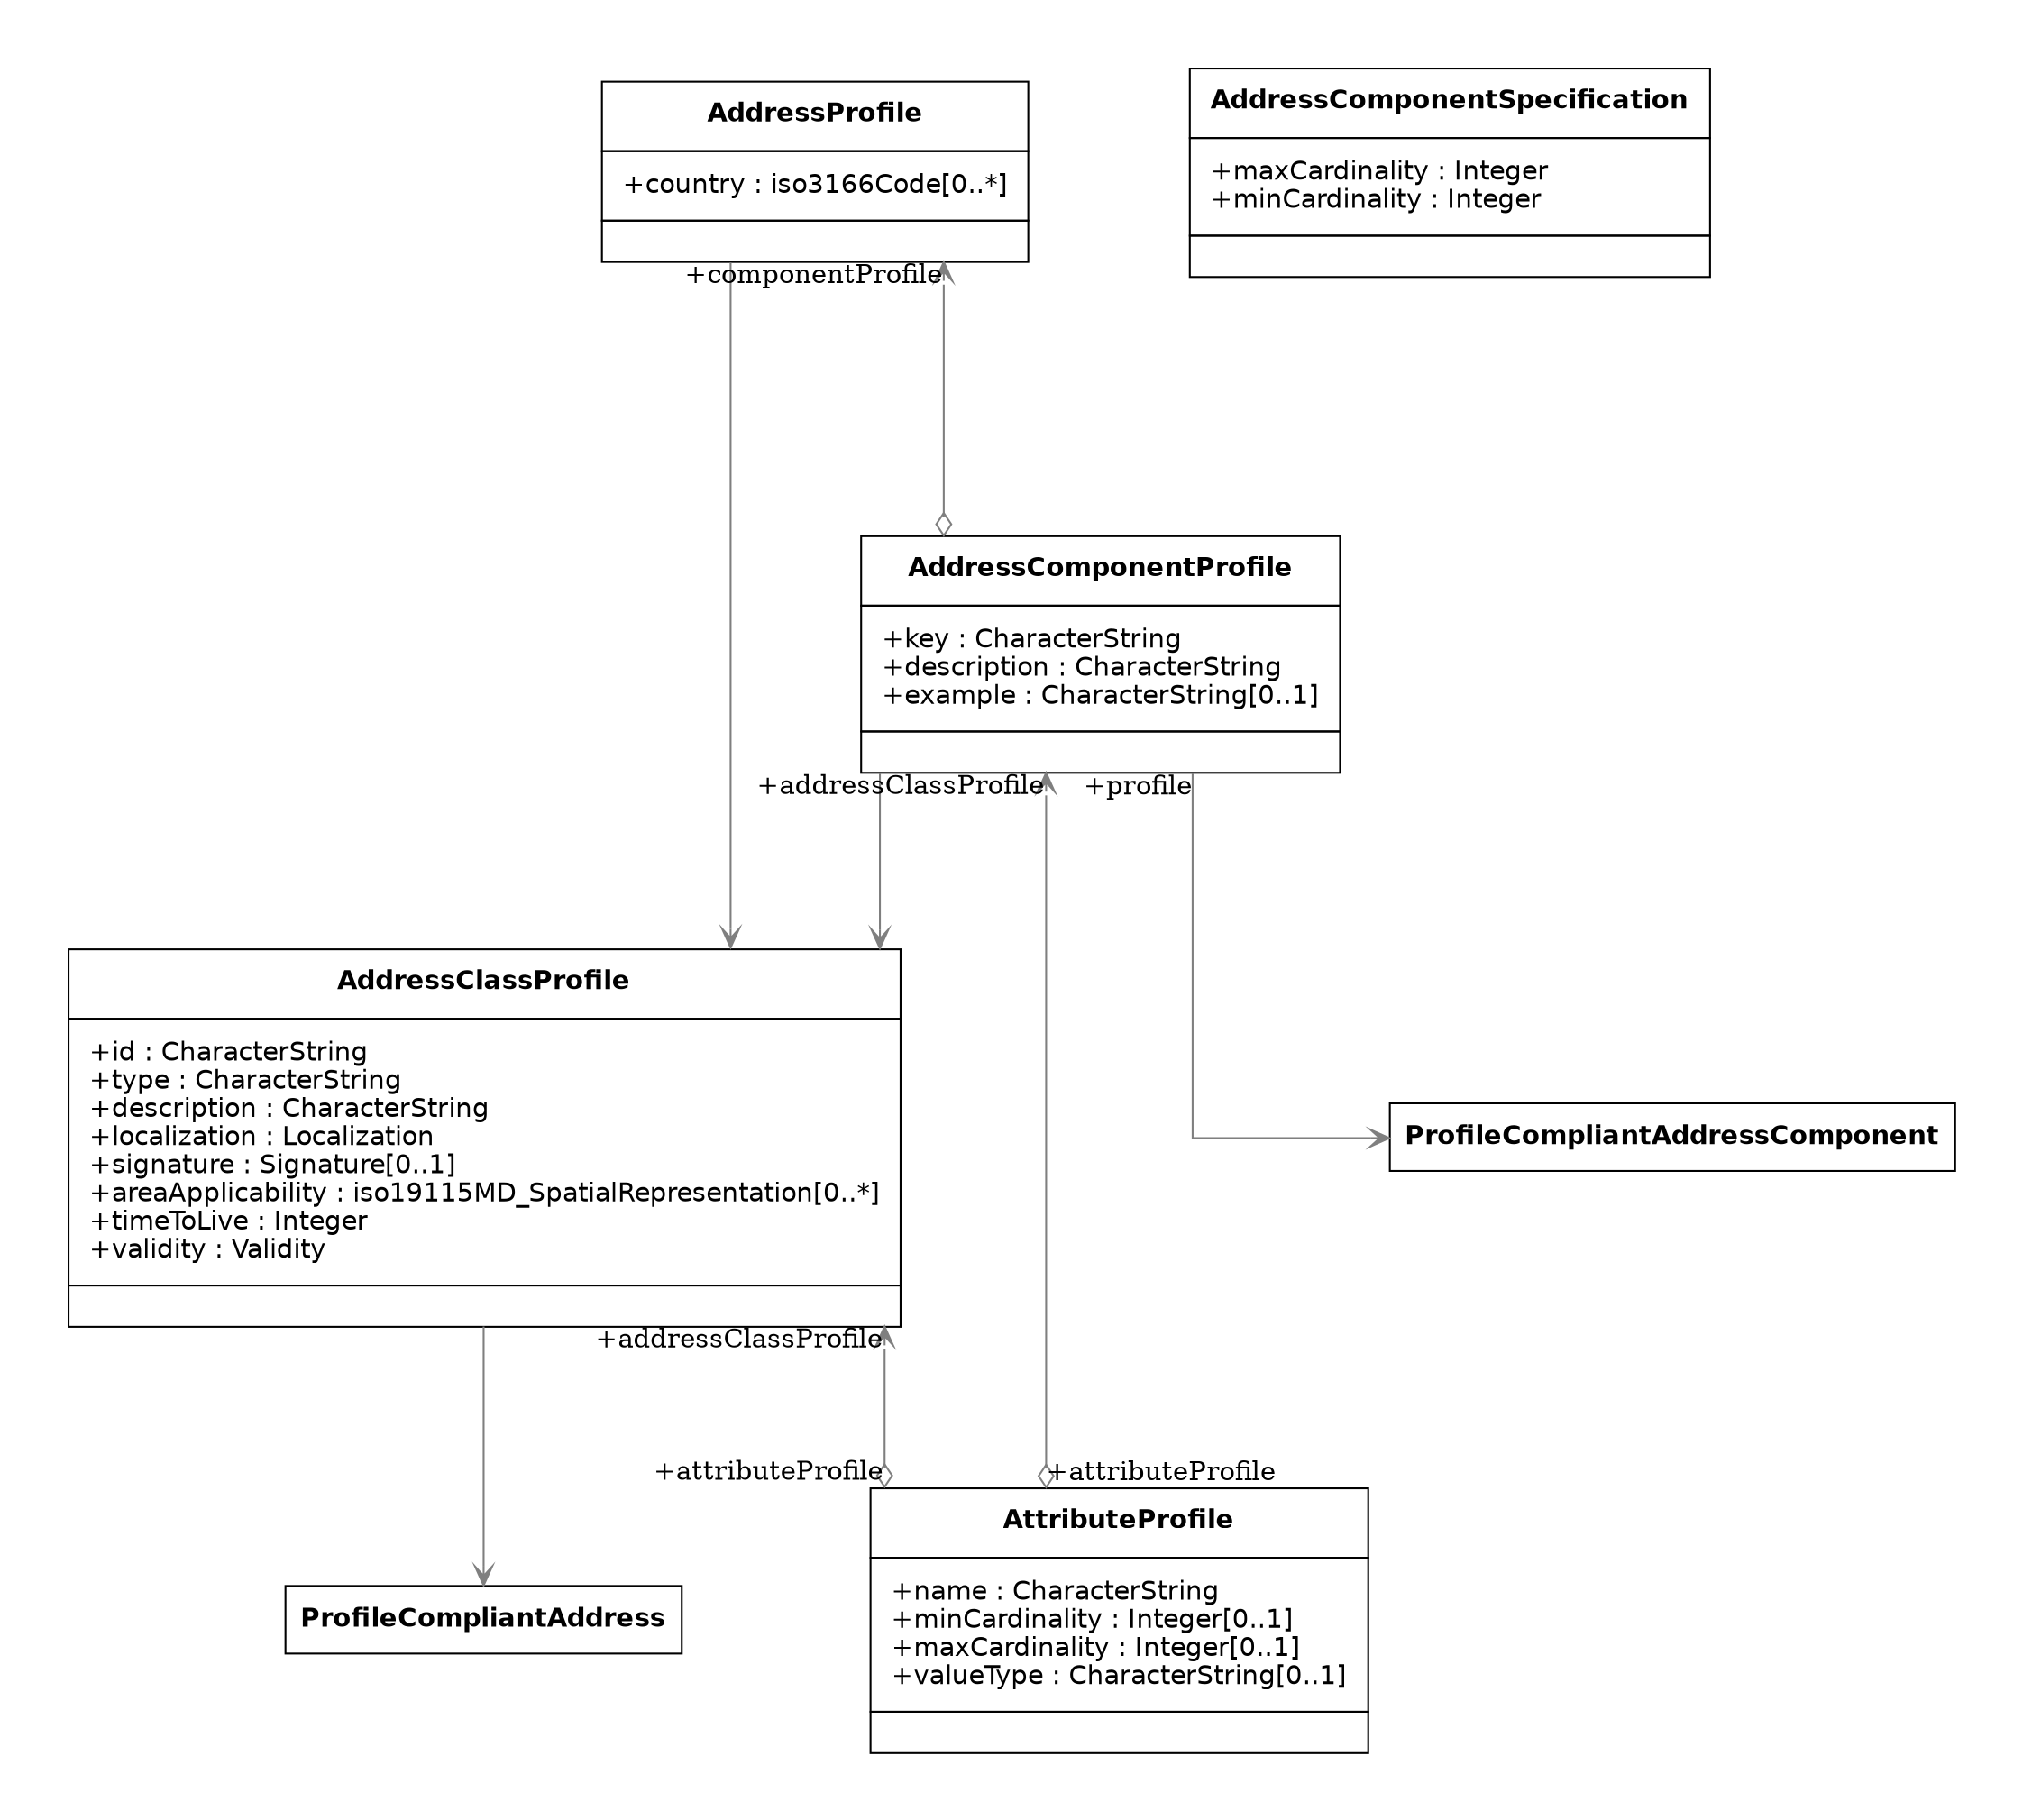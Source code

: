 digraph G {
  graph [splines="ortho" pad=0.5 ranksep="1.2.equally" nodesep="1.2.equally"]
  edge [color="gray50"]
  node [shape="box" fontname="Helvetica-bold"]

  AddressProfile [
    shape="plain"
    fontname="Helvetica"
    label=<<TABLE BORDER="0" CELLBORDER="1" CELLSPACING="0" CELLPADDING="10">
    <TR>
    <TD><TABLE BORDER="0" CELLPADDING="0" CELLSPACING="0">
    <TR><TD ALIGN="CENTER"><B>AddressProfile</B></TD></TR>
  </TABLE>
  </TD>
  </TR>
  
  <TR>
    <TD><TABLE BORDER="0" CELLPADDING="0" CELLSPACING="0">
              <TR><TD ALIGN="LEFT">+country : iso3166Code&#91;0..*&#93;</TD></TR>
  </TABLE>
        </TD>
  </TR>
  
  <TR>
    <TD><TABLE BORDER="0" CELLPADDING="0" CELLSPACING="0">
    <TR><TD ALIGN="LEFT"></TD></TR>
  </TABLE></TD>
  </TR>
  
  </TABLE>>]
  
  AddressClassProfile [
    shape="plain"
    fontname="Helvetica"
    label=<<TABLE BORDER="0" CELLBORDER="1" CELLSPACING="0" CELLPADDING="10">
    <TR>
    <TD><TABLE BORDER="0" CELLPADDING="0" CELLSPACING="0">
    <TR><TD ALIGN="CENTER"><B>AddressClassProfile</B></TD></TR>
  </TABLE>
  </TD>
  </TR>
  
  <TR>
    <TD><TABLE BORDER="0" CELLPADDING="0" CELLSPACING="0">
              <TR><TD ALIGN="LEFT">+id : CharacterString</TD></TR>
            <TR><TD ALIGN="LEFT">+type : CharacterString</TD></TR>
            <TR><TD ALIGN="LEFT">+description : CharacterString</TD></TR>
            <TR><TD ALIGN="LEFT">+localization : Localization</TD></TR>
            <TR><TD ALIGN="LEFT">+signature : Signature&#91;0..1&#93;</TD></TR>
            <TR><TD ALIGN="LEFT">+areaApplicability : iso19115MD_SpatialRepresentation&#91;0..*&#93;</TD></TR>
            <TR><TD ALIGN="LEFT">+timeToLive : Integer</TD></TR>
            <TR><TD ALIGN="LEFT">+validity : Validity</TD></TR>
  </TABLE>
        </TD>
  </TR>
  
  <TR>
    <TD><TABLE BORDER="0" CELLPADDING="0" CELLSPACING="0">
    <TR><TD ALIGN="LEFT"></TD></TR>
  </TABLE></TD>
  </TR>
  
  </TABLE>>]
  
  AddressComponentProfile [
    shape="plain"
    fontname="Helvetica"
    label=<<TABLE BORDER="0" CELLBORDER="1" CELLSPACING="0" CELLPADDING="10">
    <TR>
    <TD><TABLE BORDER="0" CELLPADDING="0" CELLSPACING="0">
    <TR><TD ALIGN="CENTER"><B>AddressComponentProfile</B></TD></TR>
  </TABLE>
  </TD>
  </TR>
  
  <TR>
    <TD><TABLE BORDER="0" CELLPADDING="0" CELLSPACING="0">
              <TR><TD ALIGN="LEFT">+key : CharacterString</TD></TR>
            <TR><TD ALIGN="LEFT">+description : CharacterString</TD></TR>
            <TR><TD ALIGN="LEFT">+example : CharacterString&#91;0..1&#93;</TD></TR>
  </TABLE>
        </TD>
  </TR>
  
  <TR>
    <TD><TABLE BORDER="0" CELLPADDING="0" CELLSPACING="0">
    <TR><TD ALIGN="LEFT"></TD></TR>
  </TABLE></TD>
  </TR>
  
  </TABLE>>]
  
  AddressComponentSpecification [
    shape="plain"
    fontname="Helvetica"
    label=<<TABLE BORDER="0" CELLBORDER="1" CELLSPACING="0" CELLPADDING="10">
    <TR>
    <TD><TABLE BORDER="0" CELLPADDING="0" CELLSPACING="0">
    <TR><TD ALIGN="CENTER"><B>AddressComponentSpecification</B></TD></TR>
  </TABLE>
  </TD>
  </TR>
  
  <TR>
    <TD><TABLE BORDER="0" CELLPADDING="0" CELLSPACING="0">
              <TR><TD ALIGN="LEFT">+maxCardinality : Integer</TD></TR>
            <TR><TD ALIGN="LEFT">+minCardinality : Integer</TD></TR>
  </TABLE>
        </TD>
  </TR>
  
  <TR>
    <TD><TABLE BORDER="0" CELLPADDING="0" CELLSPACING="0">
    <TR><TD ALIGN="LEFT"></TD></TR>
  </TABLE></TD>
  </TR>
  
  </TABLE>>]
  
  AttributeProfile [
    shape="plain"
    fontname="Helvetica"
    label=<<TABLE BORDER="0" CELLBORDER="1" CELLSPACING="0" CELLPADDING="10">
    <TR>
    <TD><TABLE BORDER="0" CELLPADDING="0" CELLSPACING="0">
    <TR><TD ALIGN="CENTER"><B>AttributeProfile</B></TD></TR>
  </TABLE>
  </TD>
  </TR>
  
  <TR>
    <TD><TABLE BORDER="0" CELLPADDING="0" CELLSPACING="0">
              <TR><TD ALIGN="LEFT">+name : CharacterString</TD></TR>
            <TR><TD ALIGN="LEFT">+minCardinality : Integer&#91;0..1&#93;</TD></TR>
            <TR><TD ALIGN="LEFT">+maxCardinality : Integer&#91;0..1&#93;</TD></TR>
            <TR><TD ALIGN="LEFT">+valueType : CharacterString&#91;0..1&#93;</TD></TR>
  </TABLE>
        </TD>
  </TR>
  
  <TR>
    <TD><TABLE BORDER="0" CELLPADDING="0" CELLSPACING="0">
    <TR><TD ALIGN="LEFT"></TD></TR>
  </TABLE></TD>
  </TR>
  
  </TABLE>>]

  AddressProfile -> AddressClassProfile [dir="direct" arrowtail="onormal" arrowhead="vee"]
  AddressComponentProfile -> AddressClassProfile [dir="direct" arrowtail="onormal" arrowhead="vee"]
  AddressProfile -> AddressComponentProfile [dir="both" headlabel="+componentProfile" arrowtail="odiamond" arrowhead="vee"]
  AddressClassProfile -> AttributeProfile [dir="both" headlabel="+addressClassProfile" taillabel="+attributeProfile" arrowtail="odiamond" arrowhead="vee"]
  AddressClassProfile -> ProfileCompliantAddress [dir="direct" arrowtail="onormal" arrowhead="vee"]
  AddressComponentProfile -> AttributeProfile [dir="both" headlabel="+addressClassProfile" taillabel="+attributeProfile" arrowtail="odiamond" arrowhead="vee"]
  AddressComponentProfile -> ProfileCompliantAddressComponent [dir="direct" taillabel="+profile" arrowtail="onormal" arrowhead="vee"]
}
